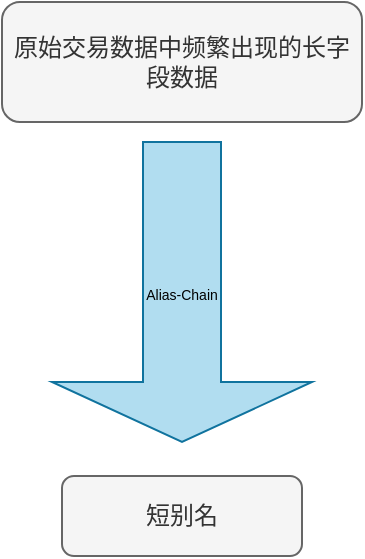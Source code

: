 <mxfile version="22.0.4" type="github">
  <diagram name="第 1 页" id="bqGeH0BVxCEKQSWIX7b8">
    <mxGraphModel dx="454" dy="537" grid="0" gridSize="10" guides="1" tooltips="1" connect="1" arrows="1" fold="1" page="1" pageScale="1" pageWidth="827" pageHeight="1169" math="0" shadow="0">
      <root>
        <mxCell id="0" />
        <mxCell id="1" parent="0" />
        <mxCell id="bzYpuRA7pLFzJ5V_6K2n-1" value="原始交易数据中频繁出现的长字段数据" style="rounded=1;whiteSpace=wrap;html=1;fillColor=#f5f5f5;strokeColor=#666666;fontColor=#333333;" parent="1" vertex="1">
          <mxGeometry x="350" y="310" width="180" height="60" as="geometry" />
        </mxCell>
        <mxCell id="bzYpuRA7pLFzJ5V_6K2n-2" value="&lt;font style=&quot;font-size: 7px;&quot;&gt;Alias-Chain&lt;/font&gt;" style="shape=singleArrow;direction=south;whiteSpace=wrap;html=1;fillColor=#b1ddf0;strokeColor=#10739e;" parent="1" vertex="1">
          <mxGeometry x="375" y="380" width="130" height="150" as="geometry" />
        </mxCell>
        <mxCell id="bzYpuRA7pLFzJ5V_6K2n-3" value="短别名" style="rounded=1;whiteSpace=wrap;html=1;fillColor=#f5f5f5;strokeColor=#666666;fontColor=#333333;" parent="1" vertex="1">
          <mxGeometry x="380" y="547" width="120" height="40" as="geometry" />
        </mxCell>
      </root>
    </mxGraphModel>
  </diagram>
</mxfile>
